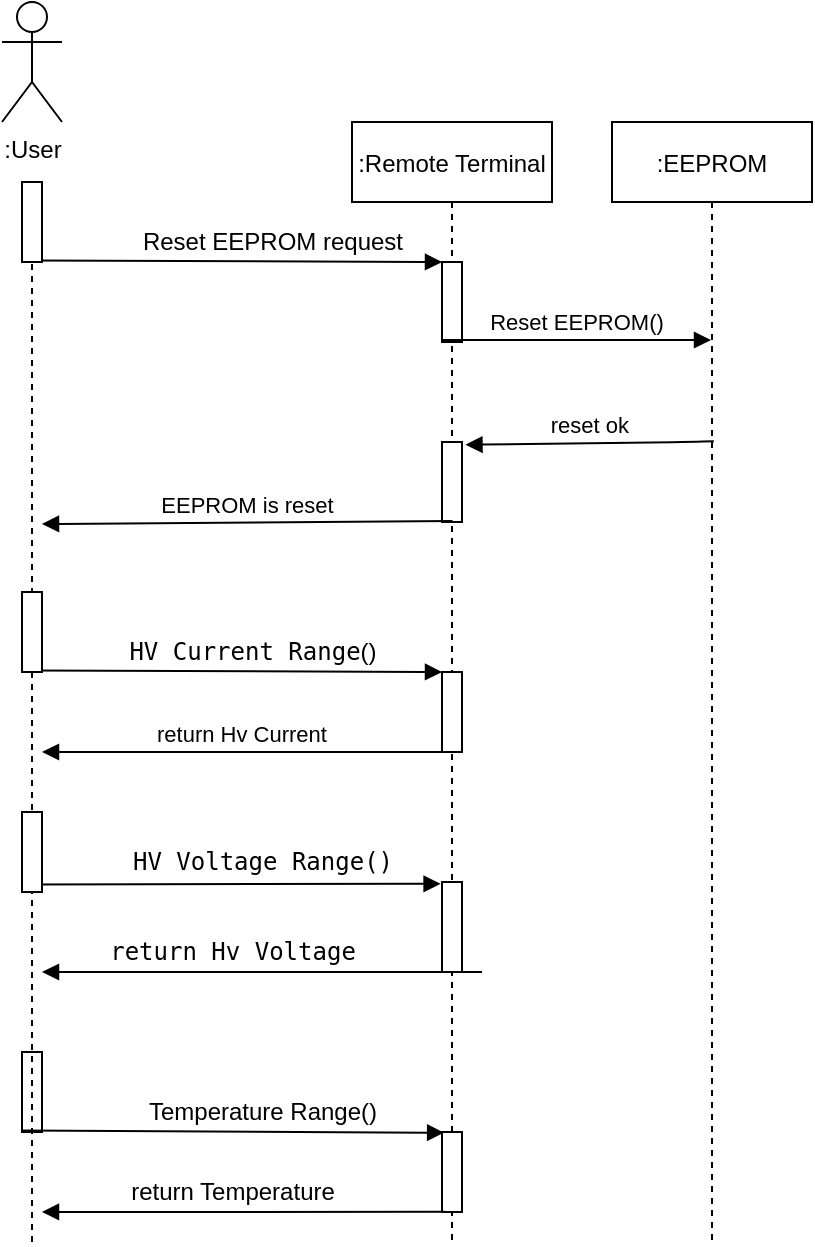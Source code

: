 <mxfile version="14.4.3" type="github">
  <diagram id="v0DLQf8VWBxZvWh5IJ13" name="Page-1">
    <mxGraphModel dx="1140" dy="694" grid="1" gridSize="10" guides="1" tooltips="1" connect="1" arrows="1" fold="1" page="1" pageScale="1" pageWidth="850" pageHeight="1100" math="0" shadow="0">
      <root>
        <mxCell id="0" />
        <mxCell id="1" parent="0" />
        <mxCell id="ii3clBc2QUdMYUsTcaKd-25" value="" style="endArrow=none;dashed=1;html=1;strokeWidth=1;" parent="1" edge="1">
          <mxGeometry width="50" height="50" relative="1" as="geometry">
            <mxPoint x="85" y="640" as="sourcePoint" />
            <mxPoint x="85" y="150" as="targetPoint" />
          </mxGeometry>
        </mxCell>
        <mxCell id="ii3clBc2QUdMYUsTcaKd-2" value=":Remote Terminal" style="shape=umlLifeline;perimeter=lifelinePerimeter;container=0;collapsible=0;recursiveResize=0;rounded=0;shadow=0;strokeWidth=1;" parent="1" vertex="1">
          <mxGeometry x="245" y="80" width="100" height="560" as="geometry" />
        </mxCell>
        <mxCell id="ii3clBc2QUdMYUsTcaKd-3" value=":EEPROM" style="shape=umlLifeline;perimeter=lifelinePerimeter;container=1;collapsible=0;recursiveResize=0;rounded=0;shadow=0;strokeWidth=1;" parent="1" vertex="1">
          <mxGeometry x="375" y="80" width="100" height="560" as="geometry" />
        </mxCell>
        <mxCell id="ii3clBc2QUdMYUsTcaKd-6" value=":User" style="shape=umlActor;verticalLabelPosition=bottom;verticalAlign=top;html=1;outlineConnect=0;" parent="1" vertex="1">
          <mxGeometry x="70" y="20" width="30" height="60" as="geometry" />
        </mxCell>
        <mxCell id="ii3clBc2QUdMYUsTcaKd-7" value="" style="points=[];perimeter=orthogonalPerimeter;rounded=0;shadow=0;strokeWidth=1;" parent="1" vertex="1">
          <mxGeometry x="290" y="150" width="10" height="40" as="geometry" />
        </mxCell>
        <mxCell id="ii3clBc2QUdMYUsTcaKd-8" value="" style="verticalAlign=bottom;startArrow=none;endArrow=block;startSize=8;shadow=0;strokeWidth=1;startFill=0;exitX=0.467;exitY=0.981;exitDx=0;exitDy=0;exitPerimeter=0;" parent="1" source="ii3clBc2QUdMYUsTcaKd-9" target="ii3clBc2QUdMYUsTcaKd-7" edge="1">
          <mxGeometry x="120" y="80" as="geometry">
            <mxPoint x="105" y="150" as="sourcePoint" />
          </mxGeometry>
        </mxCell>
        <mxCell id="ii3clBc2QUdMYUsTcaKd-9" value="" style="points=[];perimeter=orthogonalPerimeter;rounded=0;shadow=0;strokeWidth=1;" parent="1" vertex="1">
          <mxGeometry x="80" y="110" width="10" height="40" as="geometry" />
        </mxCell>
        <mxCell id="ii3clBc2QUdMYUsTcaKd-10" value="Reset EEPROM request" style="text;html=1;align=center;verticalAlign=middle;resizable=0;points=[];autosize=1;" parent="1" vertex="1">
          <mxGeometry x="130" y="130" width="150" height="20" as="geometry" />
        </mxCell>
        <mxCell id="ii3clBc2QUdMYUsTcaKd-11" value="return Hv Current" style="verticalAlign=bottom;endArrow=block;shadow=0;strokeWidth=1;" parent="1" source="ii3clBc2QUdMYUsTcaKd-12" edge="1">
          <mxGeometry relative="1" as="geometry">
            <mxPoint x="295" y="365" as="sourcePoint" />
            <mxPoint x="90" y="395" as="targetPoint" />
            <Array as="points">
              <mxPoint x="140" y="395" />
            </Array>
          </mxGeometry>
        </mxCell>
        <mxCell id="ii3clBc2QUdMYUsTcaKd-12" value="" style="points=[];perimeter=orthogonalPerimeter;rounded=0;shadow=0;strokeWidth=1;" parent="1" vertex="1">
          <mxGeometry x="290" y="355" width="10" height="40" as="geometry" />
        </mxCell>
        <mxCell id="ii3clBc2QUdMYUsTcaKd-13" value="" style="verticalAlign=bottom;startArrow=none;endArrow=block;startSize=8;shadow=0;strokeWidth=1;startFill=0;exitX=0.467;exitY=0.981;exitDx=0;exitDy=0;exitPerimeter=0;" parent="1" source="ii3clBc2QUdMYUsTcaKd-14" target="ii3clBc2QUdMYUsTcaKd-12" edge="1">
          <mxGeometry x="120" y="285" as="geometry">
            <mxPoint x="105" y="355" as="sourcePoint" />
          </mxGeometry>
        </mxCell>
        <mxCell id="ii3clBc2QUdMYUsTcaKd-14" value="" style="points=[];perimeter=orthogonalPerimeter;rounded=0;shadow=0;strokeWidth=1;" parent="1" vertex="1">
          <mxGeometry x="80" y="315" width="10" height="40" as="geometry" />
        </mxCell>
        <mxCell id="ii3clBc2QUdMYUsTcaKd-15" value="&lt;font style=&quot;font-size: 12px&quot;&gt;&lt;span style=&quot;left: 240px ; top: 868.78px ; font-family: monospace ; transform: scalex(1)&quot;&gt;HV Current Range&lt;/span&gt;&lt;/font&gt;()" style="text;html=1;align=center;verticalAlign=middle;resizable=0;points=[];autosize=1;" parent="1" vertex="1">
          <mxGeometry x="125" y="335" width="140" height="20" as="geometry" />
        </mxCell>
        <mxCell id="ii3clBc2QUdMYUsTcaKd-16" value="" style="verticalAlign=bottom;startArrow=none;endArrow=block;startSize=8;shadow=0;strokeWidth=1;startFill=0;exitX=0.467;exitY=0.981;exitDx=0;exitDy=0;exitPerimeter=0;entryX=-0.071;entryY=0.02;entryDx=0;entryDy=0;entryPerimeter=0;" parent="1" edge="1" target="ii3clBc2QUdMYUsTcaKd-20">
          <mxGeometry x="120" y="392" as="geometry">
            <mxPoint x="84.67" y="461.24" as="sourcePoint" />
            <mxPoint x="409.5" y="461.24" as="targetPoint" />
          </mxGeometry>
        </mxCell>
        <mxCell id="ii3clBc2QUdMYUsTcaKd-17" value="" style="points=[];perimeter=orthogonalPerimeter;rounded=0;shadow=0;strokeWidth=1;" parent="1" vertex="1">
          <mxGeometry x="80" y="425" width="10" height="40" as="geometry" />
        </mxCell>
        <mxCell id="ii3clBc2QUdMYUsTcaKd-20" value="" style="points=[];perimeter=orthogonalPerimeter;rounded=0;shadow=0;strokeWidth=1;" parent="1" vertex="1">
          <mxGeometry x="290" y="460" width="10" height="45" as="geometry" />
        </mxCell>
        <mxCell id="20dnOyp3_jrJjr6a-Ldp-6" value="" style="points=[];perimeter=orthogonalPerimeter;rounded=0;shadow=0;strokeWidth=1;fillColor=none;" parent="1" vertex="1">
          <mxGeometry x="80" y="425" width="10" height="40" as="geometry" />
        </mxCell>
        <mxCell id="20dnOyp3_jrJjr6a-Ldp-12" value="" style="points=[];perimeter=orthogonalPerimeter;rounded=0;shadow=0;strokeWidth=1;" parent="1" vertex="1">
          <mxGeometry x="290" y="585" width="10" height="40" as="geometry" />
        </mxCell>
        <mxCell id="20dnOyp3_jrJjr6a-Ldp-29" value="" style="verticalAlign=bottom;endArrow=block;shadow=0;strokeWidth=1;" parent="1" edge="1">
          <mxGeometry x="0.048" y="-50" relative="1" as="geometry">
            <mxPoint x="310" y="505" as="sourcePoint" />
            <mxPoint x="90" y="505" as="targetPoint" />
            <Array as="points">
              <mxPoint x="140" y="505" />
            </Array>
            <mxPoint as="offset" />
          </mxGeometry>
        </mxCell>
        <mxCell id="20dnOyp3_jrJjr6a-Ldp-30" value="&lt;font style=&quot;font-size: 12px&quot;&gt;&lt;span style=&quot;left: 240px ; top: 894.78px ; font-family: monospace ; transform: scalex(1)&quot;&gt;HV Voltage Range()&lt;/span&gt;&lt;/font&gt;" style="text;html=1;align=center;verticalAlign=middle;resizable=0;points=[];autosize=1;" parent="1" vertex="1">
          <mxGeometry x="125" y="440" width="150" height="20" as="geometry" />
        </mxCell>
        <mxCell id="20dnOyp3_jrJjr6a-Ldp-31" value="&lt;font style=&quot;font-size: 12px&quot;&gt;&lt;span style=&quot;left: 240px ; top: 894.78px ; font-family: monospace ; transform: scalex(1)&quot;&gt;return Hv Voltage&lt;/span&gt;&lt;/font&gt;" style="text;html=1;align=center;verticalAlign=middle;resizable=0;points=[];autosize=1;" parent="1" vertex="1">
          <mxGeometry x="120" y="485" width="130" height="20" as="geometry" />
        </mxCell>
        <mxCell id="20dnOyp3_jrJjr6a-Ldp-34" value="" style="verticalAlign=bottom;startArrow=none;endArrow=block;startSize=8;shadow=0;strokeWidth=1;startFill=0;exitX=0.467;exitY=0.981;exitDx=0;exitDy=0;exitPerimeter=0;entryX=0.107;entryY=0.009;entryDx=0;entryDy=0;entryPerimeter=0;" parent="1" edge="1" target="20dnOyp3_jrJjr6a-Ldp-12">
          <mxGeometry x="115.5" y="515.07" as="geometry">
            <mxPoint x="80.17" y="584.31" as="sourcePoint" />
            <mxPoint x="300" y="584" as="targetPoint" />
          </mxGeometry>
        </mxCell>
        <mxCell id="20dnOyp3_jrJjr6a-Ldp-3" value="" style="points=[];perimeter=orthogonalPerimeter;rounded=0;shadow=0;strokeWidth=1;fillColor=none;" parent="1" vertex="1">
          <mxGeometry x="80" y="545" width="10" height="40" as="geometry" />
        </mxCell>
        <mxCell id="20dnOyp3_jrJjr6a-Ldp-39" value="Temperature Range()" style="text;html=1;align=center;verticalAlign=middle;resizable=0;points=[];autosize=1;" parent="1" vertex="1">
          <mxGeometry x="130" y="565" width="140" height="20" as="geometry" />
        </mxCell>
        <mxCell id="20dnOyp3_jrJjr6a-Ldp-41" value="" style="verticalAlign=bottom;endArrow=block;shadow=0;strokeWidth=1;exitX=0.151;exitY=0.998;exitDx=0;exitDy=0;exitPerimeter=0;" parent="1" edge="1" source="20dnOyp3_jrJjr6a-Ldp-12">
          <mxGeometry x="0.048" y="-50" relative="1" as="geometry">
            <mxPoint x="405" y="640" as="sourcePoint" />
            <mxPoint x="90" y="625" as="targetPoint" />
            <Array as="points" />
            <mxPoint as="offset" />
          </mxGeometry>
        </mxCell>
        <mxCell id="20dnOyp3_jrJjr6a-Ldp-42" value="return Temperature" style="text;html=1;align=center;verticalAlign=middle;resizable=0;points=[];autosize=1;" parent="1" vertex="1">
          <mxGeometry x="125" y="605" width="120" height="20" as="geometry" />
        </mxCell>
        <mxCell id="FEYbR9ww8mhdjt0Hv8cP-1" value="Reset EEPROM()" style="verticalAlign=bottom;endArrow=block;shadow=0;strokeWidth=1;" parent="1" target="ii3clBc2QUdMYUsTcaKd-3" edge="1">
          <mxGeometry relative="1" as="geometry">
            <mxPoint x="290" y="189" as="sourcePoint" />
            <mxPoint x="-25" y="189" as="targetPoint" />
            <Array as="points">
              <mxPoint x="405" y="189" />
            </Array>
          </mxGeometry>
        </mxCell>
        <mxCell id="UWnJr_jLfkFZoAA-NvxY-1" value="reset ok" style="verticalAlign=bottom;endArrow=block;shadow=0;strokeWidth=1;exitX=0.509;exitY=0.285;exitDx=0;exitDy=0;exitPerimeter=0;entryX=1.174;entryY=0.034;entryDx=0;entryDy=0;entryPerimeter=0;" parent="1" source="ii3clBc2QUdMYUsTcaKd-3" target="UWnJr_jLfkFZoAA-NvxY-2" edge="1">
          <mxGeometry relative="1" as="geometry">
            <mxPoint x="300" y="240" as="sourcePoint" />
            <mxPoint x="293" y="238" as="targetPoint" />
            <Array as="points">
              <mxPoint x="415" y="240" />
            </Array>
          </mxGeometry>
        </mxCell>
        <mxCell id="UWnJr_jLfkFZoAA-NvxY-2" value="" style="points=[];perimeter=orthogonalPerimeter;rounded=0;shadow=0;strokeWidth=1;" parent="1" vertex="1">
          <mxGeometry x="290" y="240" width="10" height="40" as="geometry" />
        </mxCell>
        <mxCell id="UWnJr_jLfkFZoAA-NvxY-3" value="EEPROM is reset" style="verticalAlign=bottom;endArrow=block;shadow=0;strokeWidth=1;exitX=0.526;exitY=0.988;exitDx=0;exitDy=0;exitPerimeter=0;" parent="1" edge="1" source="UWnJr_jLfkFZoAA-NvxY-2">
          <mxGeometry relative="1" as="geometry">
            <mxPoint x="310" y="281" as="sourcePoint" />
            <mxPoint x="90" y="281" as="targetPoint" />
            <Array as="points" />
          </mxGeometry>
        </mxCell>
      </root>
    </mxGraphModel>
  </diagram>
</mxfile>
